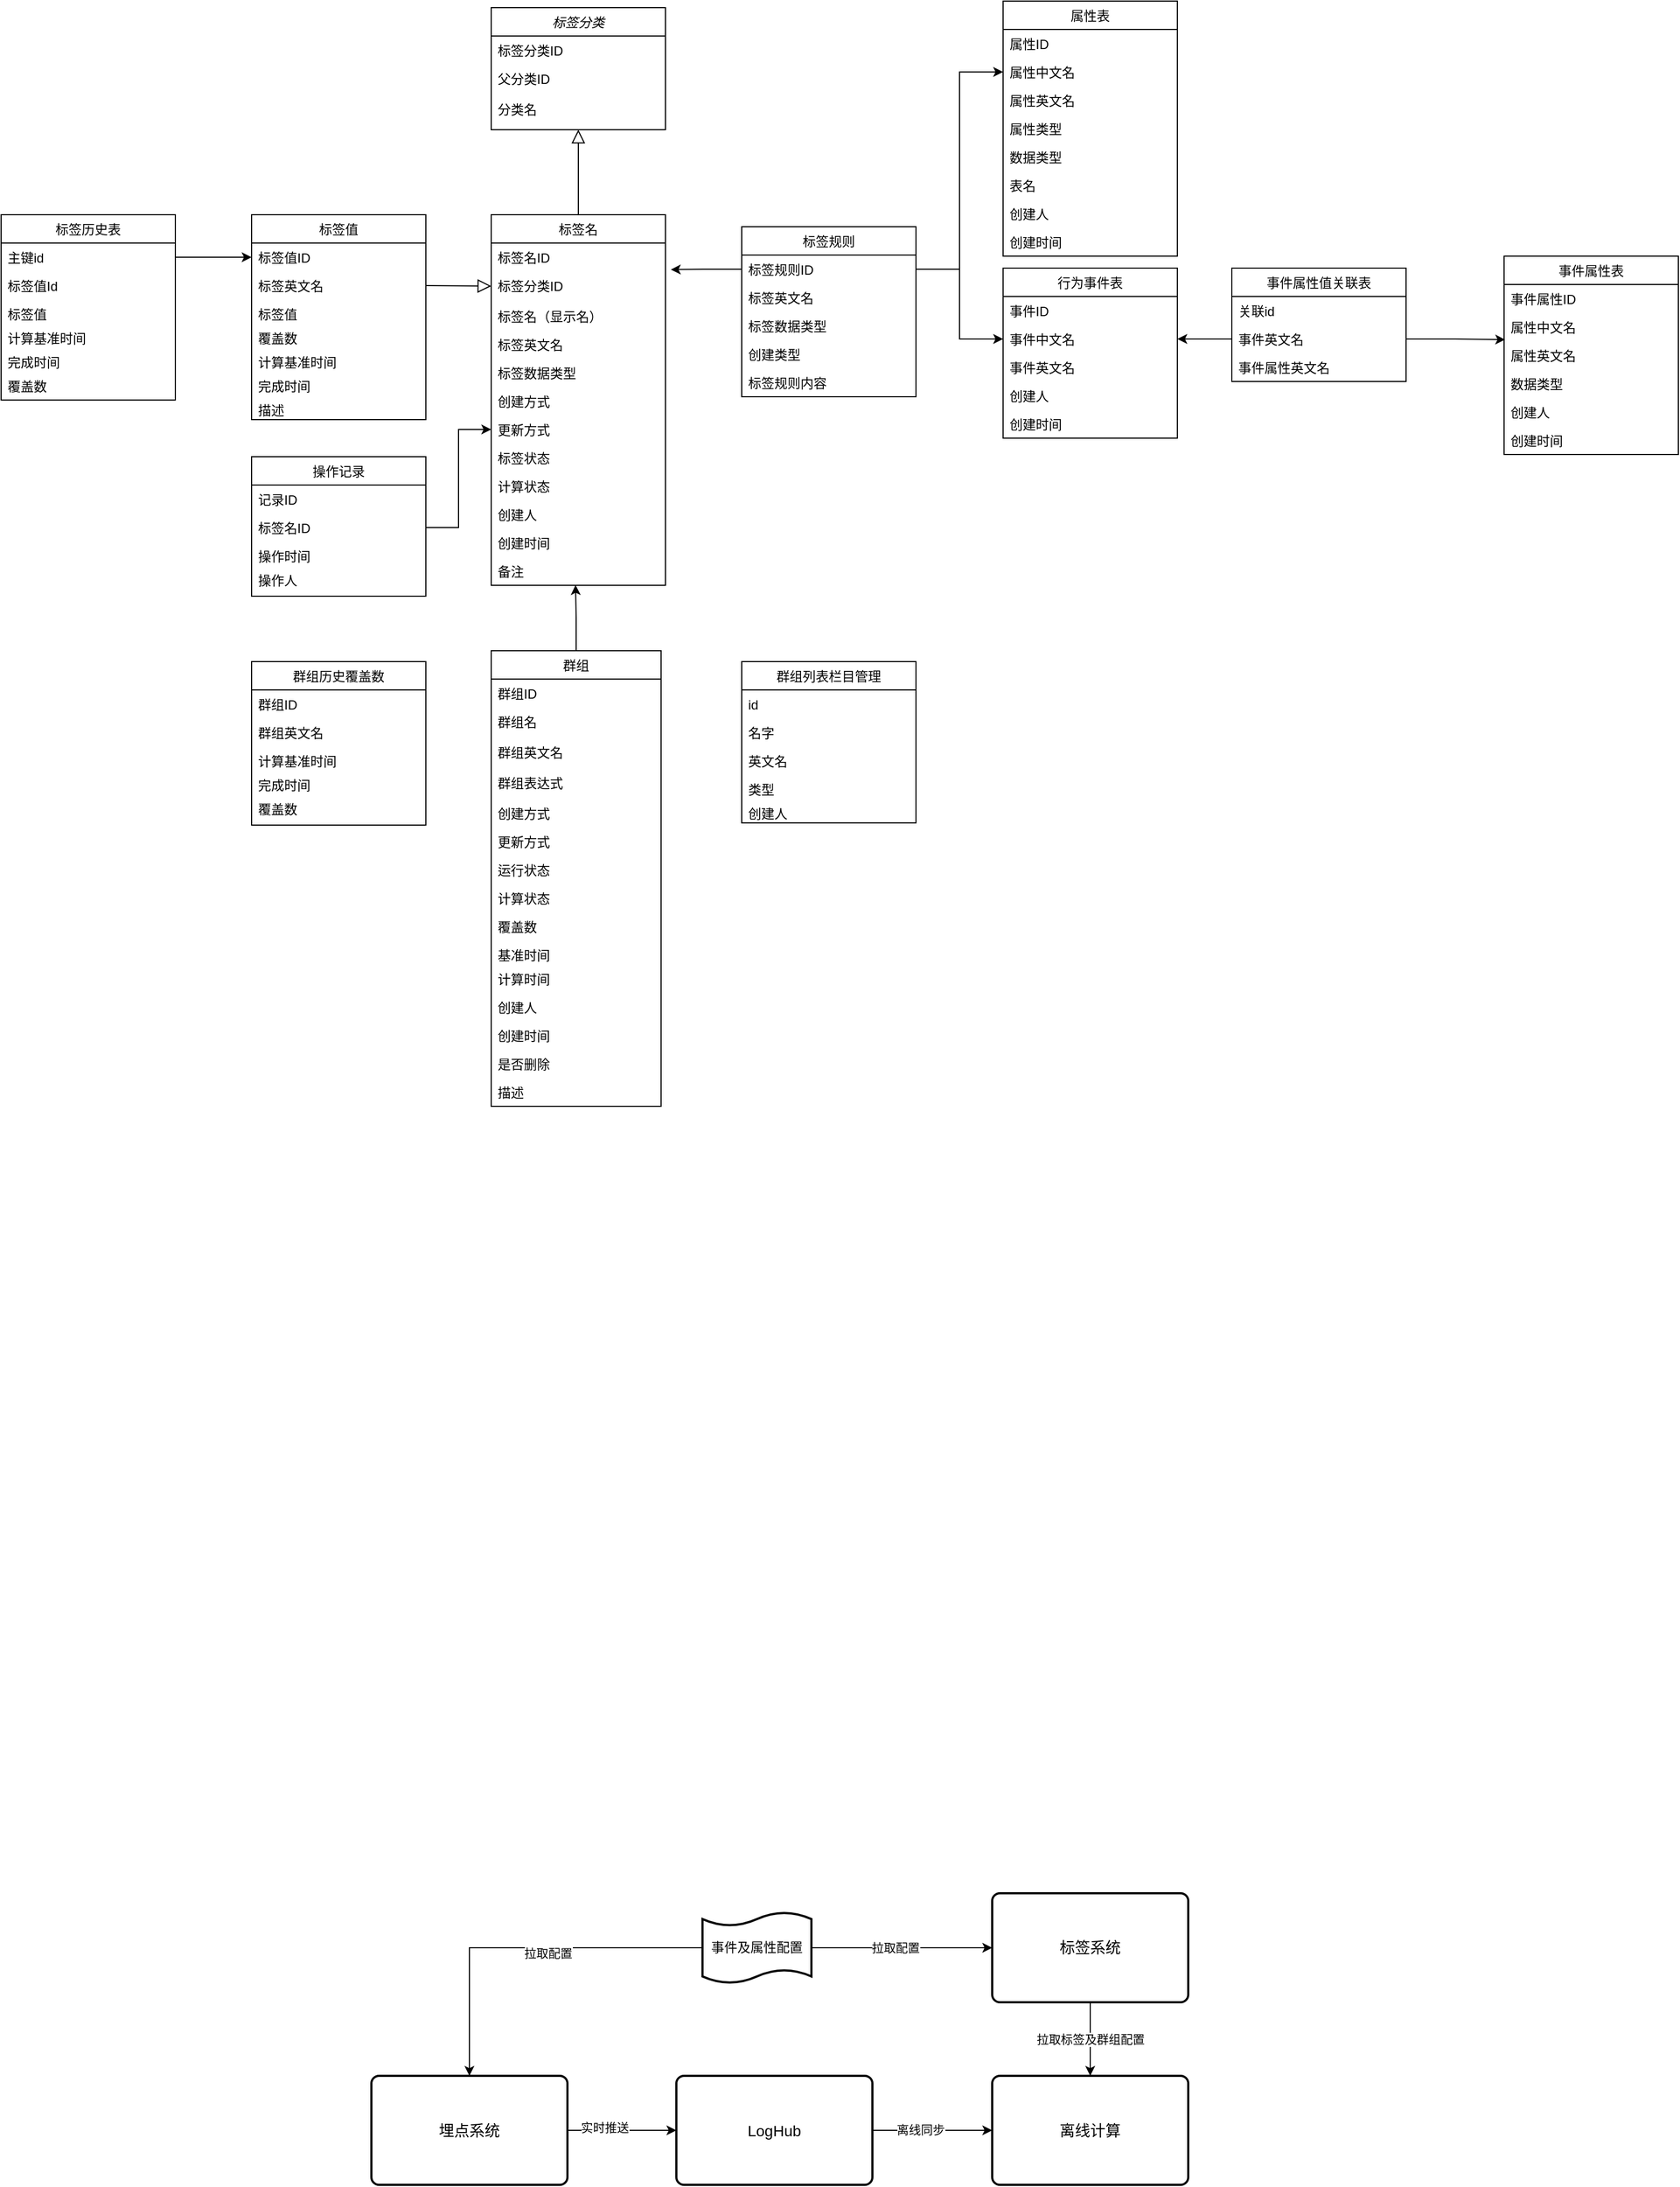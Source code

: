 <mxfile version="14.6.1" type="github">
  <diagram id="C5RBs43oDa-KdzZeNtuy" name="Page-1">
    <mxGraphModel dx="2105" dy="548" grid="1" gridSize="10" guides="1" tooltips="1" connect="1" arrows="1" fold="1" page="1" pageScale="1" pageWidth="827" pageHeight="1169" math="0" shadow="0">
      <root>
        <mxCell id="WIyWlLk6GJQsqaUBKTNV-0" />
        <mxCell id="WIyWlLk6GJQsqaUBKTNV-1" parent="WIyWlLk6GJQsqaUBKTNV-0" />
        <mxCell id="zkfFHV4jXpPFQw0GAbJ--0" value="标签分类" style="swimlane;fontStyle=2;align=center;verticalAlign=top;childLayout=stackLayout;horizontal=1;startSize=26;horizontalStack=0;resizeParent=1;resizeLast=0;collapsible=1;marginBottom=0;rounded=0;shadow=0;strokeWidth=1;" parent="WIyWlLk6GJQsqaUBKTNV-1" vertex="1">
          <mxGeometry x="120" y="100" width="160" height="112" as="geometry">
            <mxRectangle x="230" y="140" width="160" height="26" as="alternateBounds" />
          </mxGeometry>
        </mxCell>
        <mxCell id="zkfFHV4jXpPFQw0GAbJ--1" value="标签分类ID" style="text;align=left;verticalAlign=top;spacingLeft=4;spacingRight=4;overflow=hidden;rotatable=0;points=[[0,0.5],[1,0.5]];portConstraint=eastwest;" parent="zkfFHV4jXpPFQw0GAbJ--0" vertex="1">
          <mxGeometry y="26" width="160" height="26" as="geometry" />
        </mxCell>
        <mxCell id="zkfFHV4jXpPFQw0GAbJ--2" value="父分类ID" style="text;align=left;verticalAlign=top;spacingLeft=4;spacingRight=4;overflow=hidden;rotatable=0;points=[[0,0.5],[1,0.5]];portConstraint=eastwest;rounded=0;shadow=0;html=0;" parent="zkfFHV4jXpPFQw0GAbJ--0" vertex="1">
          <mxGeometry y="52" width="160" height="28" as="geometry" />
        </mxCell>
        <mxCell id="zkfFHV4jXpPFQw0GAbJ--3" value="分类名" style="text;align=left;verticalAlign=top;spacingLeft=4;spacingRight=4;overflow=hidden;rotatable=0;points=[[0,0.5],[1,0.5]];portConstraint=eastwest;rounded=0;shadow=0;html=0;" parent="zkfFHV4jXpPFQw0GAbJ--0" vertex="1">
          <mxGeometry y="80" width="160" height="26" as="geometry" />
        </mxCell>
        <mxCell id="zkfFHV4jXpPFQw0GAbJ--6" value="标签名" style="swimlane;fontStyle=0;align=center;verticalAlign=top;childLayout=stackLayout;horizontal=1;startSize=26;horizontalStack=0;resizeParent=1;resizeLast=0;collapsible=1;marginBottom=0;rounded=0;shadow=0;strokeWidth=1;" parent="WIyWlLk6GJQsqaUBKTNV-1" vertex="1">
          <mxGeometry x="120" y="290" width="160" height="340" as="geometry">
            <mxRectangle x="130" y="380" width="160" height="26" as="alternateBounds" />
          </mxGeometry>
        </mxCell>
        <mxCell id="zkfFHV4jXpPFQw0GAbJ--7" value="标签名ID" style="text;align=left;verticalAlign=top;spacingLeft=4;spacingRight=4;overflow=hidden;rotatable=0;points=[[0,0.5],[1,0.5]];portConstraint=eastwest;" parent="zkfFHV4jXpPFQw0GAbJ--6" vertex="1">
          <mxGeometry y="26" width="160" height="26" as="geometry" />
        </mxCell>
        <mxCell id="zkfFHV4jXpPFQw0GAbJ--8" value="标签分类ID" style="text;align=left;verticalAlign=top;spacingLeft=4;spacingRight=4;overflow=hidden;rotatable=0;points=[[0,0.5],[1,0.5]];portConstraint=eastwest;rounded=0;shadow=0;html=0;" parent="zkfFHV4jXpPFQw0GAbJ--6" vertex="1">
          <mxGeometry y="52" width="160" height="28" as="geometry" />
        </mxCell>
        <mxCell id="CrhVJYTyv7VmXnlBtvns-5" value="标签名（显示名）" style="text;align=left;verticalAlign=top;spacingLeft=4;spacingRight=4;overflow=hidden;rotatable=0;points=[[0,0.5],[1,0.5]];portConstraint=eastwest;" parent="zkfFHV4jXpPFQw0GAbJ--6" vertex="1">
          <mxGeometry y="80" width="160" height="26" as="geometry" />
        </mxCell>
        <mxCell id="CrhVJYTyv7VmXnlBtvns-6" value="标签英文名" style="text;align=left;verticalAlign=top;spacingLeft=4;spacingRight=4;overflow=hidden;rotatable=0;points=[[0,0.5],[1,0.5]];portConstraint=eastwest;" parent="zkfFHV4jXpPFQw0GAbJ--6" vertex="1">
          <mxGeometry y="106" width="160" height="26" as="geometry" />
        </mxCell>
        <mxCell id="55fLiSyXE6kuPb_IruNA-15" value="标签数据类型" style="text;align=left;verticalAlign=top;spacingLeft=4;spacingRight=4;overflow=hidden;rotatable=0;points=[[0,0.5],[1,0.5]];portConstraint=eastwest;" parent="zkfFHV4jXpPFQw0GAbJ--6" vertex="1">
          <mxGeometry y="132" width="160" height="26" as="geometry" />
        </mxCell>
        <mxCell id="55fLiSyXE6kuPb_IruNA-1" value="创建方式" style="text;align=left;verticalAlign=top;spacingLeft=4;spacingRight=4;overflow=hidden;rotatable=0;points=[[0,0.5],[1,0.5]];portConstraint=eastwest;" parent="zkfFHV4jXpPFQw0GAbJ--6" vertex="1">
          <mxGeometry y="158" width="160" height="26" as="geometry" />
        </mxCell>
        <mxCell id="CrhVJYTyv7VmXnlBtvns-51" value="更新方式" style="text;align=left;verticalAlign=top;spacingLeft=4;spacingRight=4;overflow=hidden;rotatable=0;points=[[0,0.5],[1,0.5]];portConstraint=eastwest;" parent="zkfFHV4jXpPFQw0GAbJ--6" vertex="1">
          <mxGeometry y="184" width="160" height="26" as="geometry" />
        </mxCell>
        <mxCell id="CrhVJYTyv7VmXnlBtvns-65" value="标签状态" style="text;align=left;verticalAlign=top;spacingLeft=4;spacingRight=4;overflow=hidden;rotatable=0;points=[[0,0.5],[1,0.5]];portConstraint=eastwest;" parent="zkfFHV4jXpPFQw0GAbJ--6" vertex="1">
          <mxGeometry y="210" width="160" height="26" as="geometry" />
        </mxCell>
        <mxCell id="CrhVJYTyv7VmXnlBtvns-66" value="计算状态" style="text;align=left;verticalAlign=top;spacingLeft=4;spacingRight=4;overflow=hidden;rotatable=0;points=[[0,0.5],[1,0.5]];portConstraint=eastwest;" parent="zkfFHV4jXpPFQw0GAbJ--6" vertex="1">
          <mxGeometry y="236" width="160" height="26" as="geometry" />
        </mxCell>
        <mxCell id="55fLiSyXE6kuPb_IruNA-2" value="创建人" style="text;align=left;verticalAlign=top;spacingLeft=4;spacingRight=4;overflow=hidden;rotatable=0;points=[[0,0.5],[1,0.5]];portConstraint=eastwest;" parent="zkfFHV4jXpPFQw0GAbJ--6" vertex="1">
          <mxGeometry y="262" width="160" height="26" as="geometry" />
        </mxCell>
        <mxCell id="55fLiSyXE6kuPb_IruNA-3" value="创建时间" style="text;align=left;verticalAlign=top;spacingLeft=4;spacingRight=4;overflow=hidden;rotatable=0;points=[[0,0.5],[1,0.5]];portConstraint=eastwest;" parent="zkfFHV4jXpPFQw0GAbJ--6" vertex="1">
          <mxGeometry y="288" width="160" height="26" as="geometry" />
        </mxCell>
        <mxCell id="CrhVJYTyv7VmXnlBtvns-53" value="备注" style="text;align=left;verticalAlign=top;spacingLeft=4;spacingRight=4;overflow=hidden;rotatable=0;points=[[0,0.5],[1,0.5]];portConstraint=eastwest;" parent="zkfFHV4jXpPFQw0GAbJ--6" vertex="1">
          <mxGeometry y="314" width="160" height="26" as="geometry" />
        </mxCell>
        <mxCell id="zkfFHV4jXpPFQw0GAbJ--12" value="" style="endArrow=block;endSize=10;endFill=0;shadow=0;strokeWidth=1;rounded=0;edgeStyle=elbowEdgeStyle;elbow=vertical;" parent="WIyWlLk6GJQsqaUBKTNV-1" source="zkfFHV4jXpPFQw0GAbJ--6" target="zkfFHV4jXpPFQw0GAbJ--0" edge="1">
          <mxGeometry width="160" relative="1" as="geometry">
            <mxPoint x="200" y="203" as="sourcePoint" />
            <mxPoint x="200" y="203" as="targetPoint" />
          </mxGeometry>
        </mxCell>
        <mxCell id="zkfFHV4jXpPFQw0GAbJ--13" value="标签值" style="swimlane;fontStyle=0;align=center;verticalAlign=top;childLayout=stackLayout;horizontal=1;startSize=26;horizontalStack=0;resizeParent=1;resizeLast=0;collapsible=1;marginBottom=0;rounded=0;shadow=0;strokeWidth=1;" parent="WIyWlLk6GJQsqaUBKTNV-1" vertex="1">
          <mxGeometry x="-100" y="290" width="160" height="188" as="geometry">
            <mxRectangle x="340" y="380" width="170" height="26" as="alternateBounds" />
          </mxGeometry>
        </mxCell>
        <mxCell id="zkfFHV4jXpPFQw0GAbJ--14" value="标签值ID" style="text;align=left;verticalAlign=top;spacingLeft=4;spacingRight=4;overflow=hidden;rotatable=0;points=[[0,0.5],[1,0.5]];portConstraint=eastwest;" parent="zkfFHV4jXpPFQw0GAbJ--13" vertex="1">
          <mxGeometry y="26" width="160" height="26" as="geometry" />
        </mxCell>
        <mxCell id="CrhVJYTyv7VmXnlBtvns-8" value="标签英文名" style="text;align=left;verticalAlign=top;spacingLeft=4;spacingRight=4;overflow=hidden;rotatable=0;points=[[0,0.5],[1,0.5]];portConstraint=eastwest;" parent="zkfFHV4jXpPFQw0GAbJ--13" vertex="1">
          <mxGeometry y="52" width="160" height="26" as="geometry" />
        </mxCell>
        <mxCell id="CrhVJYTyv7VmXnlBtvns-7" value="标签值" style="text;align=left;verticalAlign=top;spacingLeft=4;spacingRight=4;overflow=hidden;rotatable=0;points=[[0,0.5],[1,0.5]];portConstraint=eastwest;" parent="zkfFHV4jXpPFQw0GAbJ--13" vertex="1">
          <mxGeometry y="78" width="160" height="22" as="geometry" />
        </mxCell>
        <mxCell id="55fLiSyXE6kuPb_IruNA-13" value="覆盖数" style="text;align=left;verticalAlign=top;spacingLeft=4;spacingRight=4;overflow=hidden;rotatable=0;points=[[0,0.5],[1,0.5]];portConstraint=eastwest;" parent="zkfFHV4jXpPFQw0GAbJ--13" vertex="1">
          <mxGeometry y="100" width="160" height="22" as="geometry" />
        </mxCell>
        <mxCell id="55fLiSyXE6kuPb_IruNA-4" value="计算基准时间" style="text;align=left;verticalAlign=top;spacingLeft=4;spacingRight=4;overflow=hidden;rotatable=0;points=[[0,0.5],[1,0.5]];portConstraint=eastwest;" parent="zkfFHV4jXpPFQw0GAbJ--13" vertex="1">
          <mxGeometry y="122" width="160" height="22" as="geometry" />
        </mxCell>
        <mxCell id="55fLiSyXE6kuPb_IruNA-5" value="完成时间" style="text;align=left;verticalAlign=top;spacingLeft=4;spacingRight=4;overflow=hidden;rotatable=0;points=[[0,0.5],[1,0.5]];portConstraint=eastwest;" parent="zkfFHV4jXpPFQw0GAbJ--13" vertex="1">
          <mxGeometry y="144" width="160" height="22" as="geometry" />
        </mxCell>
        <mxCell id="CrhVJYTyv7VmXnlBtvns-50" value="描述" style="text;align=left;verticalAlign=top;spacingLeft=4;spacingRight=4;overflow=hidden;rotatable=0;points=[[0,0.5],[1,0.5]];portConstraint=eastwest;" parent="zkfFHV4jXpPFQw0GAbJ--13" vertex="1">
          <mxGeometry y="166" width="160" height="22" as="geometry" />
        </mxCell>
        <mxCell id="zkfFHV4jXpPFQw0GAbJ--16" value="" style="endArrow=block;endSize=10;endFill=0;shadow=0;strokeWidth=1;rounded=0;edgeStyle=elbowEdgeStyle;elbow=vertical;exitX=1;exitY=0.5;exitDx=0;exitDy=0;entryX=0;entryY=0.5;entryDx=0;entryDy=0;" parent="WIyWlLk6GJQsqaUBKTNV-1" source="CrhVJYTyv7VmXnlBtvns-8" target="zkfFHV4jXpPFQw0GAbJ--8" edge="1">
          <mxGeometry width="160" relative="1" as="geometry">
            <mxPoint x="210" y="373" as="sourcePoint" />
            <mxPoint x="200" y="420" as="targetPoint" />
          </mxGeometry>
        </mxCell>
        <mxCell id="CrhVJYTyv7VmXnlBtvns-0" value="标签规则" style="swimlane;fontStyle=0;align=center;verticalAlign=top;childLayout=stackLayout;horizontal=1;startSize=26;horizontalStack=0;resizeParent=1;resizeLast=0;collapsible=1;marginBottom=0;rounded=0;shadow=0;strokeWidth=1;" parent="WIyWlLk6GJQsqaUBKTNV-1" vertex="1">
          <mxGeometry x="350" y="301" width="160" height="156" as="geometry">
            <mxRectangle x="340" y="380" width="170" height="26" as="alternateBounds" />
          </mxGeometry>
        </mxCell>
        <mxCell id="CrhVJYTyv7VmXnlBtvns-1" value="标签规则ID" style="text;align=left;verticalAlign=top;spacingLeft=4;spacingRight=4;overflow=hidden;rotatable=0;points=[[0,0.5],[1,0.5]];portConstraint=eastwest;" parent="CrhVJYTyv7VmXnlBtvns-0" vertex="1">
          <mxGeometry y="26" width="160" height="26" as="geometry" />
        </mxCell>
        <mxCell id="55fLiSyXE6kuPb_IruNA-16" value="标签英文名" style="text;align=left;verticalAlign=top;spacingLeft=4;spacingRight=4;overflow=hidden;rotatable=0;points=[[0,0.5],[1,0.5]];portConstraint=eastwest;" parent="CrhVJYTyv7VmXnlBtvns-0" vertex="1">
          <mxGeometry y="52" width="160" height="26" as="geometry" />
        </mxCell>
        <mxCell id="55fLiSyXE6kuPb_IruNA-17" value="标签数据类型" style="text;align=left;verticalAlign=top;spacingLeft=4;spacingRight=4;overflow=hidden;rotatable=0;points=[[0,0.5],[1,0.5]];portConstraint=eastwest;" parent="CrhVJYTyv7VmXnlBtvns-0" vertex="1">
          <mxGeometry y="78" width="160" height="26" as="geometry" />
        </mxCell>
        <mxCell id="CrhVJYTyv7VmXnlBtvns-9" value="创建类型" style="text;align=left;verticalAlign=top;spacingLeft=4;spacingRight=4;overflow=hidden;rotatable=0;points=[[0,0.5],[1,0.5]];portConstraint=eastwest;" parent="CrhVJYTyv7VmXnlBtvns-0" vertex="1">
          <mxGeometry y="104" width="160" height="26" as="geometry" />
        </mxCell>
        <mxCell id="CrhVJYTyv7VmXnlBtvns-10" value="标签规则内容" style="text;align=left;verticalAlign=top;spacingLeft=4;spacingRight=4;overflow=hidden;rotatable=0;points=[[0,0.5],[1,0.5]];portConstraint=eastwest;" parent="CrhVJYTyv7VmXnlBtvns-0" vertex="1">
          <mxGeometry y="130" width="160" height="26" as="geometry" />
        </mxCell>
        <mxCell id="CrhVJYTyv7VmXnlBtvns-3" style="edgeStyle=orthogonalEdgeStyle;rounded=0;orthogonalLoop=1;jettySize=auto;html=1;exitX=0;exitY=0.5;exitDx=0;exitDy=0;entryX=1.031;entryY=-0.058;entryDx=0;entryDy=0;entryPerimeter=0;" parent="WIyWlLk6GJQsqaUBKTNV-1" source="CrhVJYTyv7VmXnlBtvns-1" target="zkfFHV4jXpPFQw0GAbJ--8" edge="1">
          <mxGeometry relative="1" as="geometry" />
        </mxCell>
        <mxCell id="CrhVJYTyv7VmXnlBtvns-11" value="属性表" style="swimlane;fontStyle=0;align=center;verticalAlign=top;childLayout=stackLayout;horizontal=1;startSize=26;horizontalStack=0;resizeParent=1;resizeLast=0;collapsible=1;marginBottom=0;rounded=0;shadow=0;strokeWidth=1;" parent="WIyWlLk6GJQsqaUBKTNV-1" vertex="1">
          <mxGeometry x="590" y="94" width="160" height="234" as="geometry">
            <mxRectangle x="340" y="380" width="170" height="26" as="alternateBounds" />
          </mxGeometry>
        </mxCell>
        <mxCell id="CrhVJYTyv7VmXnlBtvns-12" value="属性ID" style="text;align=left;verticalAlign=top;spacingLeft=4;spacingRight=4;overflow=hidden;rotatable=0;points=[[0,0.5],[1,0.5]];portConstraint=eastwest;" parent="CrhVJYTyv7VmXnlBtvns-11" vertex="1">
          <mxGeometry y="26" width="160" height="26" as="geometry" />
        </mxCell>
        <mxCell id="CrhVJYTyv7VmXnlBtvns-13" value="属性中文名" style="text;align=left;verticalAlign=top;spacingLeft=4;spacingRight=4;overflow=hidden;rotatable=0;points=[[0,0.5],[1,0.5]];portConstraint=eastwest;" parent="CrhVJYTyv7VmXnlBtvns-11" vertex="1">
          <mxGeometry y="52" width="160" height="26" as="geometry" />
        </mxCell>
        <mxCell id="CrhVJYTyv7VmXnlBtvns-14" value="属性英文名" style="text;align=left;verticalAlign=top;spacingLeft=4;spacingRight=4;overflow=hidden;rotatable=0;points=[[0,0.5],[1,0.5]];portConstraint=eastwest;" parent="CrhVJYTyv7VmXnlBtvns-11" vertex="1">
          <mxGeometry y="78" width="160" height="26" as="geometry" />
        </mxCell>
        <mxCell id="55fLiSyXE6kuPb_IruNA-47" value="属性类型" style="text;align=left;verticalAlign=top;spacingLeft=4;spacingRight=4;overflow=hidden;rotatable=0;points=[[0,0.5],[1,0.5]];portConstraint=eastwest;" parent="CrhVJYTyv7VmXnlBtvns-11" vertex="1">
          <mxGeometry y="104" width="160" height="26" as="geometry" />
        </mxCell>
        <mxCell id="55fLiSyXE6kuPb_IruNA-18" value="数据类型" style="text;align=left;verticalAlign=top;spacingLeft=4;spacingRight=4;overflow=hidden;rotatable=0;points=[[0,0.5],[1,0.5]];portConstraint=eastwest;" parent="CrhVJYTyv7VmXnlBtvns-11" vertex="1">
          <mxGeometry y="130" width="160" height="26" as="geometry" />
        </mxCell>
        <mxCell id="55fLiSyXE6kuPb_IruNA-19" value="表名" style="text;align=left;verticalAlign=top;spacingLeft=4;spacingRight=4;overflow=hidden;rotatable=0;points=[[0,0.5],[1,0.5]];portConstraint=eastwest;" parent="CrhVJYTyv7VmXnlBtvns-11" vertex="1">
          <mxGeometry y="156" width="160" height="26" as="geometry" />
        </mxCell>
        <mxCell id="55fLiSyXE6kuPb_IruNA-20" value="创建人" style="text;align=left;verticalAlign=top;spacingLeft=4;spacingRight=4;overflow=hidden;rotatable=0;points=[[0,0.5],[1,0.5]];portConstraint=eastwest;" parent="CrhVJYTyv7VmXnlBtvns-11" vertex="1">
          <mxGeometry y="182" width="160" height="26" as="geometry" />
        </mxCell>
        <mxCell id="55fLiSyXE6kuPb_IruNA-21" value="创建时间" style="text;align=left;verticalAlign=top;spacingLeft=4;spacingRight=4;overflow=hidden;rotatable=0;points=[[0,0.5],[1,0.5]];portConstraint=eastwest;" parent="CrhVJYTyv7VmXnlBtvns-11" vertex="1">
          <mxGeometry y="208" width="160" height="26" as="geometry" />
        </mxCell>
        <mxCell id="CrhVJYTyv7VmXnlBtvns-15" value="行为事件表" style="swimlane;fontStyle=0;align=center;verticalAlign=top;childLayout=stackLayout;horizontal=1;startSize=26;horizontalStack=0;resizeParent=1;resizeLast=0;collapsible=1;marginBottom=0;rounded=0;shadow=0;strokeWidth=1;" parent="WIyWlLk6GJQsqaUBKTNV-1" vertex="1">
          <mxGeometry x="590" y="339" width="160" height="156" as="geometry">
            <mxRectangle x="340" y="380" width="170" height="26" as="alternateBounds" />
          </mxGeometry>
        </mxCell>
        <mxCell id="CrhVJYTyv7VmXnlBtvns-16" value="事件ID" style="text;align=left;verticalAlign=top;spacingLeft=4;spacingRight=4;overflow=hidden;rotatable=0;points=[[0,0.5],[1,0.5]];portConstraint=eastwest;" parent="CrhVJYTyv7VmXnlBtvns-15" vertex="1">
          <mxGeometry y="26" width="160" height="26" as="geometry" />
        </mxCell>
        <mxCell id="CrhVJYTyv7VmXnlBtvns-17" value="事件中文名" style="text;align=left;verticalAlign=top;spacingLeft=4;spacingRight=4;overflow=hidden;rotatable=0;points=[[0,0.5],[1,0.5]];portConstraint=eastwest;" parent="CrhVJYTyv7VmXnlBtvns-15" vertex="1">
          <mxGeometry y="52" width="160" height="26" as="geometry" />
        </mxCell>
        <mxCell id="CrhVJYTyv7VmXnlBtvns-18" value="事件英文名" style="text;align=left;verticalAlign=top;spacingLeft=4;spacingRight=4;overflow=hidden;rotatable=0;points=[[0,0.5],[1,0.5]];portConstraint=eastwest;" parent="CrhVJYTyv7VmXnlBtvns-15" vertex="1">
          <mxGeometry y="78" width="160" height="26" as="geometry" />
        </mxCell>
        <mxCell id="55fLiSyXE6kuPb_IruNA-22" value="创建人" style="text;align=left;verticalAlign=top;spacingLeft=4;spacingRight=4;overflow=hidden;rotatable=0;points=[[0,0.5],[1,0.5]];portConstraint=eastwest;" parent="CrhVJYTyv7VmXnlBtvns-15" vertex="1">
          <mxGeometry y="104" width="160" height="26" as="geometry" />
        </mxCell>
        <mxCell id="55fLiSyXE6kuPb_IruNA-23" value="创建时间" style="text;align=left;verticalAlign=top;spacingLeft=4;spacingRight=4;overflow=hidden;rotatable=0;points=[[0,0.5],[1,0.5]];portConstraint=eastwest;" parent="CrhVJYTyv7VmXnlBtvns-15" vertex="1">
          <mxGeometry y="130" width="160" height="26" as="geometry" />
        </mxCell>
        <mxCell id="CrhVJYTyv7VmXnlBtvns-31" value="事件属性值关联表" style="swimlane;fontStyle=0;align=center;verticalAlign=top;childLayout=stackLayout;horizontal=1;startSize=26;horizontalStack=0;resizeParent=1;resizeLast=0;collapsible=1;marginBottom=0;rounded=0;shadow=0;strokeWidth=1;" parent="WIyWlLk6GJQsqaUBKTNV-1" vertex="1">
          <mxGeometry x="800" y="339" width="160" height="104" as="geometry">
            <mxRectangle x="340" y="380" width="170" height="26" as="alternateBounds" />
          </mxGeometry>
        </mxCell>
        <mxCell id="CrhVJYTyv7VmXnlBtvns-32" value="关联id" style="text;align=left;verticalAlign=top;spacingLeft=4;spacingRight=4;overflow=hidden;rotatable=0;points=[[0,0.5],[1,0.5]];portConstraint=eastwest;" parent="CrhVJYTyv7VmXnlBtvns-31" vertex="1">
          <mxGeometry y="26" width="160" height="26" as="geometry" />
        </mxCell>
        <mxCell id="CrhVJYTyv7VmXnlBtvns-33" value="事件英文名" style="text;align=left;verticalAlign=top;spacingLeft=4;spacingRight=4;overflow=hidden;rotatable=0;points=[[0,0.5],[1,0.5]];portConstraint=eastwest;" parent="CrhVJYTyv7VmXnlBtvns-31" vertex="1">
          <mxGeometry y="52" width="160" height="26" as="geometry" />
        </mxCell>
        <mxCell id="CrhVJYTyv7VmXnlBtvns-34" value="事件属性英文名" style="text;align=left;verticalAlign=top;spacingLeft=4;spacingRight=4;overflow=hidden;rotatable=0;points=[[0,0.5],[1,0.5]];portConstraint=eastwest;" parent="CrhVJYTyv7VmXnlBtvns-31" vertex="1">
          <mxGeometry y="78" width="160" height="26" as="geometry" />
        </mxCell>
        <mxCell id="CrhVJYTyv7VmXnlBtvns-38" style="edgeStyle=orthogonalEdgeStyle;rounded=0;orthogonalLoop=1;jettySize=auto;html=1;exitX=0;exitY=0.5;exitDx=0;exitDy=0;entryX=1;entryY=0.5;entryDx=0;entryDy=0;" parent="WIyWlLk6GJQsqaUBKTNV-1" source="CrhVJYTyv7VmXnlBtvns-33" target="CrhVJYTyv7VmXnlBtvns-17" edge="1">
          <mxGeometry relative="1" as="geometry" />
        </mxCell>
        <mxCell id="CrhVJYTyv7VmXnlBtvns-49" style="edgeStyle=orthogonalEdgeStyle;rounded=0;orthogonalLoop=1;jettySize=auto;html=1;exitX=0.5;exitY=0;exitDx=0;exitDy=0;entryX=0.484;entryY=0.992;entryDx=0;entryDy=0;entryPerimeter=0;" parent="WIyWlLk6GJQsqaUBKTNV-1" source="CrhVJYTyv7VmXnlBtvns-43" target="CrhVJYTyv7VmXnlBtvns-53" edge="1">
          <mxGeometry relative="1" as="geometry">
            <mxPoint x="202" y="610" as="targetPoint" />
          </mxGeometry>
        </mxCell>
        <mxCell id="CrhVJYTyv7VmXnlBtvns-43" value="群组" style="swimlane;fontStyle=0;align=center;verticalAlign=top;childLayout=stackLayout;horizontal=1;startSize=26;horizontalStack=0;resizeParent=1;resizeLast=0;collapsible=1;marginBottom=0;rounded=0;shadow=0;strokeWidth=1;" parent="WIyWlLk6GJQsqaUBKTNV-1" vertex="1">
          <mxGeometry x="120" y="690" width="156" height="418" as="geometry">
            <mxRectangle x="340" y="380" width="170" height="26" as="alternateBounds" />
          </mxGeometry>
        </mxCell>
        <mxCell id="CrhVJYTyv7VmXnlBtvns-44" value="群组ID" style="text;align=left;verticalAlign=top;spacingLeft=4;spacingRight=4;overflow=hidden;rotatable=0;points=[[0,0.5],[1,0.5]];portConstraint=eastwest;" parent="CrhVJYTyv7VmXnlBtvns-43" vertex="1">
          <mxGeometry y="26" width="156" height="26" as="geometry" />
        </mxCell>
        <mxCell id="CrhVJYTyv7VmXnlBtvns-46" value="群组名" style="text;align=left;verticalAlign=top;spacingLeft=4;spacingRight=4;overflow=hidden;rotatable=0;points=[[0,0.5],[1,0.5]];portConstraint=eastwest;" parent="CrhVJYTyv7VmXnlBtvns-43" vertex="1">
          <mxGeometry y="52" width="156" height="28" as="geometry" />
        </mxCell>
        <mxCell id="55fLiSyXE6kuPb_IruNA-46" value="群组英文名" style="text;align=left;verticalAlign=top;spacingLeft=4;spacingRight=4;overflow=hidden;rotatable=0;points=[[0,0.5],[1,0.5]];portConstraint=eastwest;" parent="CrhVJYTyv7VmXnlBtvns-43" vertex="1">
          <mxGeometry y="80" width="156" height="28" as="geometry" />
        </mxCell>
        <mxCell id="CrhVJYTyv7VmXnlBtvns-45" value="群组表达式" style="text;align=left;verticalAlign=top;spacingLeft=4;spacingRight=4;overflow=hidden;rotatable=0;points=[[0,0.5],[1,0.5]];portConstraint=eastwest;" parent="CrhVJYTyv7VmXnlBtvns-43" vertex="1">
          <mxGeometry y="108" width="156" height="28" as="geometry" />
        </mxCell>
        <mxCell id="CrhVJYTyv7VmXnlBtvns-60" value="创建方式" style="text;align=left;verticalAlign=top;spacingLeft=4;spacingRight=4;overflow=hidden;rotatable=0;points=[[0,0.5],[1,0.5]];portConstraint=eastwest;" parent="CrhVJYTyv7VmXnlBtvns-43" vertex="1">
          <mxGeometry y="136" width="156" height="26" as="geometry" />
        </mxCell>
        <mxCell id="CrhVJYTyv7VmXnlBtvns-62" value="更新方式" style="text;align=left;verticalAlign=top;spacingLeft=4;spacingRight=4;overflow=hidden;rotatable=0;points=[[0,0.5],[1,0.5]];portConstraint=eastwest;" parent="CrhVJYTyv7VmXnlBtvns-43" vertex="1">
          <mxGeometry y="162" width="156" height="26" as="geometry" />
        </mxCell>
        <mxCell id="CrhVJYTyv7VmXnlBtvns-63" value="运行状态" style="text;align=left;verticalAlign=top;spacingLeft=4;spacingRight=4;overflow=hidden;rotatable=0;points=[[0,0.5],[1,0.5]];portConstraint=eastwest;" parent="CrhVJYTyv7VmXnlBtvns-43" vertex="1">
          <mxGeometry y="188" width="156" height="26" as="geometry" />
        </mxCell>
        <mxCell id="CrhVJYTyv7VmXnlBtvns-64" value="计算状态" style="text;align=left;verticalAlign=top;spacingLeft=4;spacingRight=4;overflow=hidden;rotatable=0;points=[[0,0.5],[1,0.5]];portConstraint=eastwest;" parent="CrhVJYTyv7VmXnlBtvns-43" vertex="1">
          <mxGeometry y="214" width="156" height="26" as="geometry" />
        </mxCell>
        <mxCell id="55fLiSyXE6kuPb_IruNA-33" value="覆盖数" style="text;align=left;verticalAlign=top;spacingLeft=4;spacingRight=4;overflow=hidden;rotatable=0;points=[[0,0.5],[1,0.5]];portConstraint=eastwest;" parent="CrhVJYTyv7VmXnlBtvns-43" vertex="1">
          <mxGeometry y="240" width="156" height="26" as="geometry" />
        </mxCell>
        <mxCell id="55fLiSyXE6kuPb_IruNA-34" value="基准时间" style="text;align=left;verticalAlign=top;spacingLeft=4;spacingRight=4;overflow=hidden;rotatable=0;points=[[0,0.5],[1,0.5]];portConstraint=eastwest;" parent="CrhVJYTyv7VmXnlBtvns-43" vertex="1">
          <mxGeometry y="266" width="156" height="22" as="geometry" />
        </mxCell>
        <mxCell id="55fLiSyXE6kuPb_IruNA-35" value="计算时间" style="text;align=left;verticalAlign=top;spacingLeft=4;spacingRight=4;overflow=hidden;rotatable=0;points=[[0,0.5],[1,0.5]];portConstraint=eastwest;" parent="CrhVJYTyv7VmXnlBtvns-43" vertex="1">
          <mxGeometry y="288" width="156" height="26" as="geometry" />
        </mxCell>
        <mxCell id="CrhVJYTyv7VmXnlBtvns-61" value="创建人" style="text;align=left;verticalAlign=top;spacingLeft=4;spacingRight=4;overflow=hidden;rotatable=0;points=[[0,0.5],[1,0.5]];portConstraint=eastwest;" parent="CrhVJYTyv7VmXnlBtvns-43" vertex="1">
          <mxGeometry y="314" width="156" height="26" as="geometry" />
        </mxCell>
        <mxCell id="CrhVJYTyv7VmXnlBtvns-67" value="创建时间" style="text;align=left;verticalAlign=top;spacingLeft=4;spacingRight=4;overflow=hidden;rotatable=0;points=[[0,0.5],[1,0.5]];portConstraint=eastwest;" parent="CrhVJYTyv7VmXnlBtvns-43" vertex="1">
          <mxGeometry y="340" width="156" height="26" as="geometry" />
        </mxCell>
        <mxCell id="55fLiSyXE6kuPb_IruNA-36" value="是否删除" style="text;align=left;verticalAlign=top;spacingLeft=4;spacingRight=4;overflow=hidden;rotatable=0;points=[[0,0.5],[1,0.5]];portConstraint=eastwest;" parent="CrhVJYTyv7VmXnlBtvns-43" vertex="1">
          <mxGeometry y="366" width="156" height="26" as="geometry" />
        </mxCell>
        <mxCell id="55fLiSyXE6kuPb_IruNA-37" value="描述" style="text;align=left;verticalAlign=top;spacingLeft=4;spacingRight=4;overflow=hidden;rotatable=0;points=[[0,0.5],[1,0.5]];portConstraint=eastwest;" parent="CrhVJYTyv7VmXnlBtvns-43" vertex="1">
          <mxGeometry y="392" width="156" height="26" as="geometry" />
        </mxCell>
        <mxCell id="CrhVJYTyv7VmXnlBtvns-47" style="edgeStyle=orthogonalEdgeStyle;rounded=0;orthogonalLoop=1;jettySize=auto;html=1;exitX=1;exitY=0.5;exitDx=0;exitDy=0;entryX=0;entryY=0.5;entryDx=0;entryDy=0;" parent="WIyWlLk6GJQsqaUBKTNV-1" source="CrhVJYTyv7VmXnlBtvns-1" target="CrhVJYTyv7VmXnlBtvns-13" edge="1">
          <mxGeometry relative="1" as="geometry" />
        </mxCell>
        <mxCell id="CrhVJYTyv7VmXnlBtvns-48" style="edgeStyle=orthogonalEdgeStyle;rounded=0;orthogonalLoop=1;jettySize=auto;html=1;exitX=1;exitY=0.5;exitDx=0;exitDy=0;entryX=0;entryY=0.5;entryDx=0;entryDy=0;" parent="WIyWlLk6GJQsqaUBKTNV-1" source="CrhVJYTyv7VmXnlBtvns-1" target="CrhVJYTyv7VmXnlBtvns-17" edge="1">
          <mxGeometry relative="1" as="geometry" />
        </mxCell>
        <mxCell id="CrhVJYTyv7VmXnlBtvns-54" value="操作记录" style="swimlane;fontStyle=0;align=center;verticalAlign=top;childLayout=stackLayout;horizontal=1;startSize=26;horizontalStack=0;resizeParent=1;resizeLast=0;collapsible=1;marginBottom=0;rounded=0;shadow=0;strokeWidth=1;" parent="WIyWlLk6GJQsqaUBKTNV-1" vertex="1">
          <mxGeometry x="-100" y="512" width="160" height="128" as="geometry">
            <mxRectangle x="340" y="380" width="170" height="26" as="alternateBounds" />
          </mxGeometry>
        </mxCell>
        <mxCell id="CrhVJYTyv7VmXnlBtvns-55" value="记录ID" style="text;align=left;verticalAlign=top;spacingLeft=4;spacingRight=4;overflow=hidden;rotatable=0;points=[[0,0.5],[1,0.5]];portConstraint=eastwest;" parent="CrhVJYTyv7VmXnlBtvns-54" vertex="1">
          <mxGeometry y="26" width="160" height="26" as="geometry" />
        </mxCell>
        <mxCell id="CrhVJYTyv7VmXnlBtvns-56" value="标签名ID" style="text;align=left;verticalAlign=top;spacingLeft=4;spacingRight=4;overflow=hidden;rotatable=0;points=[[0,0.5],[1,0.5]];portConstraint=eastwest;" parent="CrhVJYTyv7VmXnlBtvns-54" vertex="1">
          <mxGeometry y="52" width="160" height="26" as="geometry" />
        </mxCell>
        <mxCell id="CrhVJYTyv7VmXnlBtvns-58" value="操作时间" style="text;align=left;verticalAlign=top;spacingLeft=4;spacingRight=4;overflow=hidden;rotatable=0;points=[[0,0.5],[1,0.5]];portConstraint=eastwest;" parent="CrhVJYTyv7VmXnlBtvns-54" vertex="1">
          <mxGeometry y="78" width="160" height="22" as="geometry" />
        </mxCell>
        <mxCell id="CrhVJYTyv7VmXnlBtvns-59" value="操作人" style="text;align=left;verticalAlign=top;spacingLeft=4;spacingRight=4;overflow=hidden;rotatable=0;points=[[0,0.5],[1,0.5]];portConstraint=eastwest;" parent="CrhVJYTyv7VmXnlBtvns-54" vertex="1">
          <mxGeometry y="100" width="160" height="22" as="geometry" />
        </mxCell>
        <mxCell id="CrhVJYTyv7VmXnlBtvns-68" style="edgeStyle=orthogonalEdgeStyle;rounded=0;orthogonalLoop=1;jettySize=auto;html=1;exitX=1;exitY=0.5;exitDx=0;exitDy=0;entryX=0;entryY=0.5;entryDx=0;entryDy=0;" parent="WIyWlLk6GJQsqaUBKTNV-1" source="CrhVJYTyv7VmXnlBtvns-56" target="CrhVJYTyv7VmXnlBtvns-51" edge="1">
          <mxGeometry relative="1" as="geometry" />
        </mxCell>
        <mxCell id="CrhVJYTyv7VmXnlBtvns-74" style="edgeStyle=orthogonalEdgeStyle;rounded=0;orthogonalLoop=1;jettySize=auto;html=1;exitX=1;exitY=0.5;exitDx=0;exitDy=0;entryX=0;entryY=0.5;entryDx=0;entryDy=0;" parent="WIyWlLk6GJQsqaUBKTNV-1" source="CrhVJYTyv7VmXnlBtvns-69" target="CrhVJYTyv7VmXnlBtvns-73" edge="1">
          <mxGeometry relative="1" as="geometry" />
        </mxCell>
        <mxCell id="CrhVJYTyv7VmXnlBtvns-80" value="实时推送" style="edgeLabel;html=1;align=center;verticalAlign=middle;resizable=0;points=[];" parent="CrhVJYTyv7VmXnlBtvns-74" vertex="1" connectable="0">
          <mxGeometry x="-0.32" y="3" relative="1" as="geometry">
            <mxPoint as="offset" />
          </mxGeometry>
        </mxCell>
        <mxCell id="CrhVJYTyv7VmXnlBtvns-69" value="&lt;font style=&quot;font-size: 14px&quot;&gt;埋点系统&lt;/font&gt;" style="rounded=1;whiteSpace=wrap;html=1;absoluteArcSize=1;arcSize=14;strokeWidth=2;align=center;" parent="WIyWlLk6GJQsqaUBKTNV-1" vertex="1">
          <mxGeometry x="10" y="1997.5" width="180" height="100" as="geometry" />
        </mxCell>
        <mxCell id="CrhVJYTyv7VmXnlBtvns-72" style="edgeStyle=orthogonalEdgeStyle;rounded=0;orthogonalLoop=1;jettySize=auto;html=1;exitX=0;exitY=0.5;exitDx=0;exitDy=0;exitPerimeter=0;entryX=0.5;entryY=0;entryDx=0;entryDy=0;" parent="WIyWlLk6GJQsqaUBKTNV-1" source="CrhVJYTyv7VmXnlBtvns-71" target="CrhVJYTyv7VmXnlBtvns-69" edge="1">
          <mxGeometry relative="1" as="geometry" />
        </mxCell>
        <mxCell id="CrhVJYTyv7VmXnlBtvns-83" value="拉取配置" style="edgeLabel;html=1;align=center;verticalAlign=middle;resizable=0;points=[];" parent="CrhVJYTyv7VmXnlBtvns-72" vertex="1" connectable="0">
          <mxGeometry x="-0.141" y="5" relative="1" as="geometry">
            <mxPoint as="offset" />
          </mxGeometry>
        </mxCell>
        <mxCell id="CrhVJYTyv7VmXnlBtvns-78" style="edgeStyle=orthogonalEdgeStyle;rounded=0;orthogonalLoop=1;jettySize=auto;html=1;exitX=1;exitY=0.5;exitDx=0;exitDy=0;exitPerimeter=0;entryX=0;entryY=0.5;entryDx=0;entryDy=0;" parent="WIyWlLk6GJQsqaUBKTNV-1" source="CrhVJYTyv7VmXnlBtvns-71" target="CrhVJYTyv7VmXnlBtvns-77" edge="1">
          <mxGeometry relative="1" as="geometry" />
        </mxCell>
        <mxCell id="CrhVJYTyv7VmXnlBtvns-82" value="拉取配置" style="edgeLabel;html=1;align=center;verticalAlign=middle;resizable=0;points=[];" parent="CrhVJYTyv7VmXnlBtvns-78" vertex="1" connectable="0">
          <mxGeometry x="-0.077" y="1" relative="1" as="geometry">
            <mxPoint y="1" as="offset" />
          </mxGeometry>
        </mxCell>
        <mxCell id="CrhVJYTyv7VmXnlBtvns-71" value="事件及属性配置" style="shape=tape;whiteSpace=wrap;html=1;strokeWidth=2;size=0.19" parent="WIyWlLk6GJQsqaUBKTNV-1" vertex="1">
          <mxGeometry x="314" y="1847.5" width="100" height="65" as="geometry" />
        </mxCell>
        <mxCell id="CrhVJYTyv7VmXnlBtvns-76" style="edgeStyle=orthogonalEdgeStyle;rounded=0;orthogonalLoop=1;jettySize=auto;html=1;exitX=1;exitY=0.5;exitDx=0;exitDy=0;entryX=0;entryY=0.5;entryDx=0;entryDy=0;" parent="WIyWlLk6GJQsqaUBKTNV-1" source="CrhVJYTyv7VmXnlBtvns-73" target="CrhVJYTyv7VmXnlBtvns-75" edge="1">
          <mxGeometry relative="1" as="geometry" />
        </mxCell>
        <mxCell id="CrhVJYTyv7VmXnlBtvns-81" value="离线同步" style="edgeLabel;html=1;align=center;verticalAlign=middle;resizable=0;points=[];" parent="CrhVJYTyv7VmXnlBtvns-76" vertex="1" connectable="0">
          <mxGeometry x="-0.2" y="1" relative="1" as="geometry">
            <mxPoint as="offset" />
          </mxGeometry>
        </mxCell>
        <mxCell id="CrhVJYTyv7VmXnlBtvns-73" value="&lt;font style=&quot;font-size: 14px&quot;&gt;LogHub&lt;/font&gt;" style="rounded=1;whiteSpace=wrap;html=1;absoluteArcSize=1;arcSize=14;strokeWidth=2;align=center;" parent="WIyWlLk6GJQsqaUBKTNV-1" vertex="1">
          <mxGeometry x="290" y="1997.5" width="180" height="100" as="geometry" />
        </mxCell>
        <mxCell id="CrhVJYTyv7VmXnlBtvns-75" value="&lt;font style=&quot;font-size: 14px&quot;&gt;离线计算&lt;/font&gt;" style="rounded=1;whiteSpace=wrap;html=1;absoluteArcSize=1;arcSize=14;strokeWidth=2;align=center;" parent="WIyWlLk6GJQsqaUBKTNV-1" vertex="1">
          <mxGeometry x="580" y="1997.5" width="180" height="100" as="geometry" />
        </mxCell>
        <mxCell id="CrhVJYTyv7VmXnlBtvns-79" value="拉取标签及群组配置" style="edgeStyle=orthogonalEdgeStyle;rounded=0;orthogonalLoop=1;jettySize=auto;html=1;exitX=0.5;exitY=1;exitDx=0;exitDy=0;entryX=0.5;entryY=0;entryDx=0;entryDy=0;" parent="WIyWlLk6GJQsqaUBKTNV-1" source="CrhVJYTyv7VmXnlBtvns-77" target="CrhVJYTyv7VmXnlBtvns-75" edge="1">
          <mxGeometry relative="1" as="geometry" />
        </mxCell>
        <mxCell id="CrhVJYTyv7VmXnlBtvns-77" value="&lt;font style=&quot;font-size: 14px&quot;&gt;标签系统&lt;/font&gt;" style="rounded=1;whiteSpace=wrap;html=1;absoluteArcSize=1;arcSize=14;strokeWidth=2;align=center;" parent="WIyWlLk6GJQsqaUBKTNV-1" vertex="1">
          <mxGeometry x="580" y="1830" width="180" height="100" as="geometry" />
        </mxCell>
        <mxCell id="55fLiSyXE6kuPb_IruNA-6" value="群组历史覆盖数" style="swimlane;fontStyle=0;align=center;verticalAlign=top;childLayout=stackLayout;horizontal=1;startSize=26;horizontalStack=0;resizeParent=1;resizeLast=0;collapsible=1;marginBottom=0;rounded=0;shadow=0;strokeWidth=1;" parent="WIyWlLk6GJQsqaUBKTNV-1" vertex="1">
          <mxGeometry x="-100" y="700" width="160" height="150" as="geometry">
            <mxRectangle x="340" y="380" width="170" height="26" as="alternateBounds" />
          </mxGeometry>
        </mxCell>
        <mxCell id="55fLiSyXE6kuPb_IruNA-7" value="群组ID" style="text;align=left;verticalAlign=top;spacingLeft=4;spacingRight=4;overflow=hidden;rotatable=0;points=[[0,0.5],[1,0.5]];portConstraint=eastwest;" parent="55fLiSyXE6kuPb_IruNA-6" vertex="1">
          <mxGeometry y="26" width="160" height="26" as="geometry" />
        </mxCell>
        <mxCell id="55fLiSyXE6kuPb_IruNA-8" value="群组英文名" style="text;align=left;verticalAlign=top;spacingLeft=4;spacingRight=4;overflow=hidden;rotatable=0;points=[[0,0.5],[1,0.5]];portConstraint=eastwest;" parent="55fLiSyXE6kuPb_IruNA-6" vertex="1">
          <mxGeometry y="52" width="160" height="26" as="geometry" />
        </mxCell>
        <mxCell id="55fLiSyXE6kuPb_IruNA-10" value="计算基准时间" style="text;align=left;verticalAlign=top;spacingLeft=4;spacingRight=4;overflow=hidden;rotatable=0;points=[[0,0.5],[1,0.5]];portConstraint=eastwest;" parent="55fLiSyXE6kuPb_IruNA-6" vertex="1">
          <mxGeometry y="78" width="160" height="22" as="geometry" />
        </mxCell>
        <mxCell id="55fLiSyXE6kuPb_IruNA-11" value="完成时间" style="text;align=left;verticalAlign=top;spacingLeft=4;spacingRight=4;overflow=hidden;rotatable=0;points=[[0,0.5],[1,0.5]];portConstraint=eastwest;" parent="55fLiSyXE6kuPb_IruNA-6" vertex="1">
          <mxGeometry y="100" width="160" height="22" as="geometry" />
        </mxCell>
        <mxCell id="55fLiSyXE6kuPb_IruNA-14" value="覆盖数" style="text;align=left;verticalAlign=top;spacingLeft=4;spacingRight=4;overflow=hidden;rotatable=0;points=[[0,0.5],[1,0.5]];portConstraint=eastwest;" parent="55fLiSyXE6kuPb_IruNA-6" vertex="1">
          <mxGeometry y="122" width="160" height="22" as="geometry" />
        </mxCell>
        <mxCell id="55fLiSyXE6kuPb_IruNA-24" value="事件属性表" style="swimlane;fontStyle=0;align=center;verticalAlign=top;childLayout=stackLayout;horizontal=1;startSize=26;horizontalStack=0;resizeParent=1;resizeLast=0;collapsible=1;marginBottom=0;rounded=0;shadow=0;strokeWidth=1;" parent="WIyWlLk6GJQsqaUBKTNV-1" vertex="1">
          <mxGeometry x="1050" y="328" width="160" height="182" as="geometry">
            <mxRectangle x="340" y="380" width="170" height="26" as="alternateBounds" />
          </mxGeometry>
        </mxCell>
        <mxCell id="55fLiSyXE6kuPb_IruNA-25" value="事件属性ID" style="text;align=left;verticalAlign=top;spacingLeft=4;spacingRight=4;overflow=hidden;rotatable=0;points=[[0,0.5],[1,0.5]];portConstraint=eastwest;" parent="55fLiSyXE6kuPb_IruNA-24" vertex="1">
          <mxGeometry y="26" width="160" height="26" as="geometry" />
        </mxCell>
        <mxCell id="55fLiSyXE6kuPb_IruNA-26" value="属性中文名" style="text;align=left;verticalAlign=top;spacingLeft=4;spacingRight=4;overflow=hidden;rotatable=0;points=[[0,0.5],[1,0.5]];portConstraint=eastwest;" parent="55fLiSyXE6kuPb_IruNA-24" vertex="1">
          <mxGeometry y="52" width="160" height="26" as="geometry" />
        </mxCell>
        <mxCell id="55fLiSyXE6kuPb_IruNA-27" value="属性英文名" style="text;align=left;verticalAlign=top;spacingLeft=4;spacingRight=4;overflow=hidden;rotatable=0;points=[[0,0.5],[1,0.5]];portConstraint=eastwest;" parent="55fLiSyXE6kuPb_IruNA-24" vertex="1">
          <mxGeometry y="78" width="160" height="26" as="geometry" />
        </mxCell>
        <mxCell id="55fLiSyXE6kuPb_IruNA-28" value="数据类型" style="text;align=left;verticalAlign=top;spacingLeft=4;spacingRight=4;overflow=hidden;rotatable=0;points=[[0,0.5],[1,0.5]];portConstraint=eastwest;" parent="55fLiSyXE6kuPb_IruNA-24" vertex="1">
          <mxGeometry y="104" width="160" height="26" as="geometry" />
        </mxCell>
        <mxCell id="55fLiSyXE6kuPb_IruNA-30" value="创建人" style="text;align=left;verticalAlign=top;spacingLeft=4;spacingRight=4;overflow=hidden;rotatable=0;points=[[0,0.5],[1,0.5]];portConstraint=eastwest;" parent="55fLiSyXE6kuPb_IruNA-24" vertex="1">
          <mxGeometry y="130" width="160" height="26" as="geometry" />
        </mxCell>
        <mxCell id="55fLiSyXE6kuPb_IruNA-31" value="创建时间" style="text;align=left;verticalAlign=top;spacingLeft=4;spacingRight=4;overflow=hidden;rotatable=0;points=[[0,0.5],[1,0.5]];portConstraint=eastwest;" parent="55fLiSyXE6kuPb_IruNA-24" vertex="1">
          <mxGeometry y="156" width="160" height="26" as="geometry" />
        </mxCell>
        <mxCell id="55fLiSyXE6kuPb_IruNA-32" style="edgeStyle=orthogonalEdgeStyle;rounded=0;orthogonalLoop=1;jettySize=auto;html=1;exitX=1;exitY=0.5;exitDx=0;exitDy=0;entryX=0.006;entryY=0.946;entryDx=0;entryDy=0;entryPerimeter=0;" parent="WIyWlLk6GJQsqaUBKTNV-1" source="CrhVJYTyv7VmXnlBtvns-33" target="55fLiSyXE6kuPb_IruNA-26" edge="1">
          <mxGeometry relative="1" as="geometry" />
        </mxCell>
        <mxCell id="55fLiSyXE6kuPb_IruNA-38" value="标签历史表" style="swimlane;fontStyle=0;align=center;verticalAlign=top;childLayout=stackLayout;horizontal=1;startSize=26;horizontalStack=0;resizeParent=1;resizeLast=0;collapsible=1;marginBottom=0;rounded=0;shadow=0;strokeWidth=1;" parent="WIyWlLk6GJQsqaUBKTNV-1" vertex="1">
          <mxGeometry x="-330" y="290" width="160" height="170" as="geometry">
            <mxRectangle x="340" y="380" width="170" height="26" as="alternateBounds" />
          </mxGeometry>
        </mxCell>
        <mxCell id="55fLiSyXE6kuPb_IruNA-39" value="主键id" style="text;align=left;verticalAlign=top;spacingLeft=4;spacingRight=4;overflow=hidden;rotatable=0;points=[[0,0.5],[1,0.5]];portConstraint=eastwest;" parent="55fLiSyXE6kuPb_IruNA-38" vertex="1">
          <mxGeometry y="26" width="160" height="26" as="geometry" />
        </mxCell>
        <mxCell id="55fLiSyXE6kuPb_IruNA-40" value="标签值Id&#xa;" style="text;align=left;verticalAlign=top;spacingLeft=4;spacingRight=4;overflow=hidden;rotatable=0;points=[[0,0.5],[1,0.5]];portConstraint=eastwest;" parent="55fLiSyXE6kuPb_IruNA-38" vertex="1">
          <mxGeometry y="52" width="160" height="26" as="geometry" />
        </mxCell>
        <mxCell id="55fLiSyXE6kuPb_IruNA-41" value="标签值" style="text;align=left;verticalAlign=top;spacingLeft=4;spacingRight=4;overflow=hidden;rotatable=0;points=[[0,0.5],[1,0.5]];portConstraint=eastwest;" parent="55fLiSyXE6kuPb_IruNA-38" vertex="1">
          <mxGeometry y="78" width="160" height="22" as="geometry" />
        </mxCell>
        <mxCell id="55fLiSyXE6kuPb_IruNA-42" value="计算基准时间" style="text;align=left;verticalAlign=top;spacingLeft=4;spacingRight=4;overflow=hidden;rotatable=0;points=[[0,0.5],[1,0.5]];portConstraint=eastwest;" parent="55fLiSyXE6kuPb_IruNA-38" vertex="1">
          <mxGeometry y="100" width="160" height="22" as="geometry" />
        </mxCell>
        <mxCell id="55fLiSyXE6kuPb_IruNA-43" value="完成时间" style="text;align=left;verticalAlign=top;spacingLeft=4;spacingRight=4;overflow=hidden;rotatable=0;points=[[0,0.5],[1,0.5]];portConstraint=eastwest;" parent="55fLiSyXE6kuPb_IruNA-38" vertex="1">
          <mxGeometry y="122" width="160" height="22" as="geometry" />
        </mxCell>
        <mxCell id="55fLiSyXE6kuPb_IruNA-44" value="覆盖数" style="text;align=left;verticalAlign=top;spacingLeft=4;spacingRight=4;overflow=hidden;rotatable=0;points=[[0,0.5],[1,0.5]];portConstraint=eastwest;" parent="55fLiSyXE6kuPb_IruNA-38" vertex="1">
          <mxGeometry y="144" width="160" height="22" as="geometry" />
        </mxCell>
        <mxCell id="55fLiSyXE6kuPb_IruNA-48" value="群组列表栏目管理" style="swimlane;fontStyle=0;align=center;verticalAlign=top;childLayout=stackLayout;horizontal=1;startSize=26;horizontalStack=0;resizeParent=1;resizeLast=0;collapsible=1;marginBottom=0;rounded=0;shadow=0;strokeWidth=1;" parent="WIyWlLk6GJQsqaUBKTNV-1" vertex="1">
          <mxGeometry x="350" y="700" width="160" height="148" as="geometry">
            <mxRectangle x="340" y="380" width="170" height="26" as="alternateBounds" />
          </mxGeometry>
        </mxCell>
        <mxCell id="55fLiSyXE6kuPb_IruNA-54" value="id" style="text;align=left;verticalAlign=top;spacingLeft=4;spacingRight=4;overflow=hidden;rotatable=0;points=[[0,0.5],[1,0.5]];portConstraint=eastwest;" parent="55fLiSyXE6kuPb_IruNA-48" vertex="1">
          <mxGeometry y="26" width="160" height="26" as="geometry" />
        </mxCell>
        <mxCell id="55fLiSyXE6kuPb_IruNA-49" value="名字" style="text;align=left;verticalAlign=top;spacingLeft=4;spacingRight=4;overflow=hidden;rotatable=0;points=[[0,0.5],[1,0.5]];portConstraint=eastwest;" parent="55fLiSyXE6kuPb_IruNA-48" vertex="1">
          <mxGeometry y="52" width="160" height="26" as="geometry" />
        </mxCell>
        <mxCell id="55fLiSyXE6kuPb_IruNA-50" value="英文名" style="text;align=left;verticalAlign=top;spacingLeft=4;spacingRight=4;overflow=hidden;rotatable=0;points=[[0,0.5],[1,0.5]];portConstraint=eastwest;" parent="55fLiSyXE6kuPb_IruNA-48" vertex="1">
          <mxGeometry y="78" width="160" height="26" as="geometry" />
        </mxCell>
        <mxCell id="55fLiSyXE6kuPb_IruNA-51" value="类型" style="text;align=left;verticalAlign=top;spacingLeft=4;spacingRight=4;overflow=hidden;rotatable=0;points=[[0,0.5],[1,0.5]];portConstraint=eastwest;" parent="55fLiSyXE6kuPb_IruNA-48" vertex="1">
          <mxGeometry y="104" width="160" height="22" as="geometry" />
        </mxCell>
        <mxCell id="55fLiSyXE6kuPb_IruNA-53" value="创建人" style="text;align=left;verticalAlign=top;spacingLeft=4;spacingRight=4;overflow=hidden;rotatable=0;points=[[0,0.5],[1,0.5]];portConstraint=eastwest;" parent="55fLiSyXE6kuPb_IruNA-48" vertex="1">
          <mxGeometry y="126" width="160" height="22" as="geometry" />
        </mxCell>
        <mxCell id="55fLiSyXE6kuPb_IruNA-55" style="edgeStyle=orthogonalEdgeStyle;rounded=0;orthogonalLoop=1;jettySize=auto;html=1;exitX=1;exitY=0.5;exitDx=0;exitDy=0;entryX=0;entryY=0.5;entryDx=0;entryDy=0;" parent="WIyWlLk6GJQsqaUBKTNV-1" source="55fLiSyXE6kuPb_IruNA-39" target="zkfFHV4jXpPFQw0GAbJ--14" edge="1">
          <mxGeometry relative="1" as="geometry" />
        </mxCell>
      </root>
    </mxGraphModel>
  </diagram>
</mxfile>
